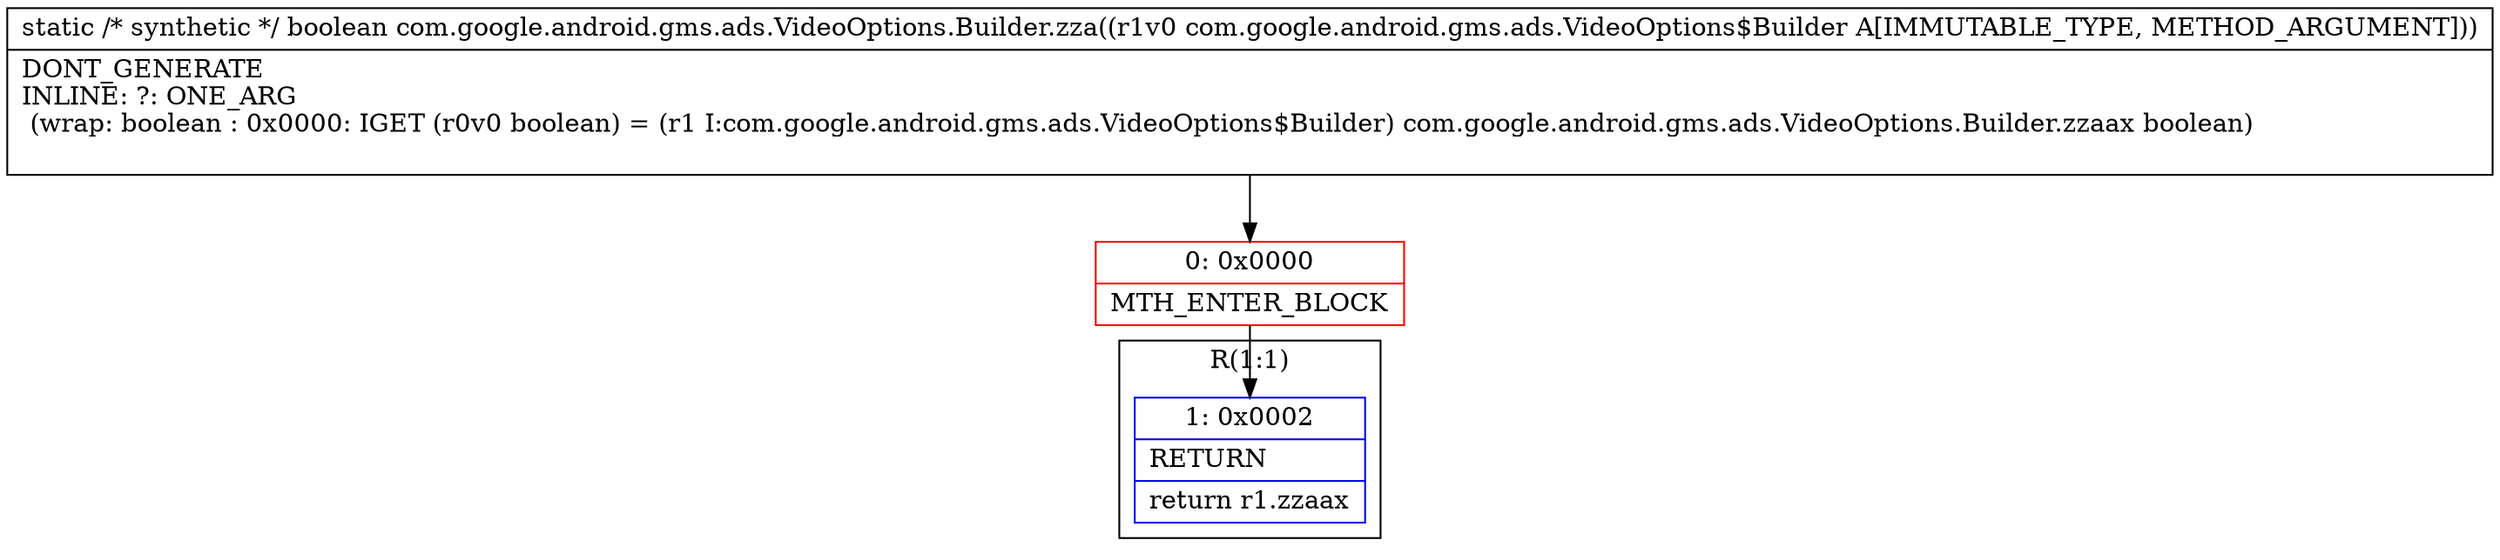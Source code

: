 digraph "CFG forcom.google.android.gms.ads.VideoOptions.Builder.zza(Lcom\/google\/android\/gms\/ads\/VideoOptions$Builder;)Z" {
subgraph cluster_Region_1696124987 {
label = "R(1:1)";
node [shape=record,color=blue];
Node_1 [shape=record,label="{1\:\ 0x0002|RETURN\l|return r1.zzaax\l}"];
}
Node_0 [shape=record,color=red,label="{0\:\ 0x0000|MTH_ENTER_BLOCK\l}"];
MethodNode[shape=record,label="{static \/* synthetic *\/ boolean com.google.android.gms.ads.VideoOptions.Builder.zza((r1v0 com.google.android.gms.ads.VideoOptions$Builder A[IMMUTABLE_TYPE, METHOD_ARGUMENT]))  | DONT_GENERATE\lINLINE: ?: ONE_ARG  \l  (wrap: boolean : 0x0000: IGET  (r0v0 boolean) = (r1 I:com.google.android.gms.ads.VideoOptions$Builder) com.google.android.gms.ads.VideoOptions.Builder.zzaax boolean)\l\l}"];
MethodNode -> Node_0;
Node_0 -> Node_1;
}

